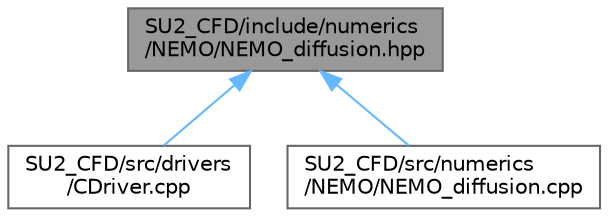 digraph "SU2_CFD/include/numerics/NEMO/NEMO_diffusion.hpp"
{
 // LATEX_PDF_SIZE
  bgcolor="transparent";
  edge [fontname=Helvetica,fontsize=10,labelfontname=Helvetica,labelfontsize=10];
  node [fontname=Helvetica,fontsize=10,shape=box,height=0.2,width=0.4];
  Node1 [id="Node000001",label="SU2_CFD/include/numerics\l/NEMO/NEMO_diffusion.hpp",height=0.2,width=0.4,color="gray40", fillcolor="grey60", style="filled", fontcolor="black",tooltip="Declarations of numerics classes for viscous flux computation."];
  Node1 -> Node2 [id="edge1_Node000001_Node000002",dir="back",color="steelblue1",style="solid",tooltip=" "];
  Node2 [id="Node000002",label="SU2_CFD/src/drivers\l/CDriver.cpp",height=0.2,width=0.4,color="grey40", fillcolor="white", style="filled",URL="$CDriver_8cpp.html",tooltip="The main subroutines for driving single or multi-zone problems."];
  Node1 -> Node3 [id="edge2_Node000001_Node000003",dir="back",color="steelblue1",style="solid",tooltip=" "];
  Node3 [id="Node000003",label="SU2_CFD/src/numerics\l/NEMO/NEMO_diffusion.cpp",height=0.2,width=0.4,color="grey40", fillcolor="white", style="filled",URL="$NEMO__diffusion_8cpp.html",tooltip="Implementation of numerics classes for discretization of viscous fluxes in fluid flow NEMO problems."];
}
